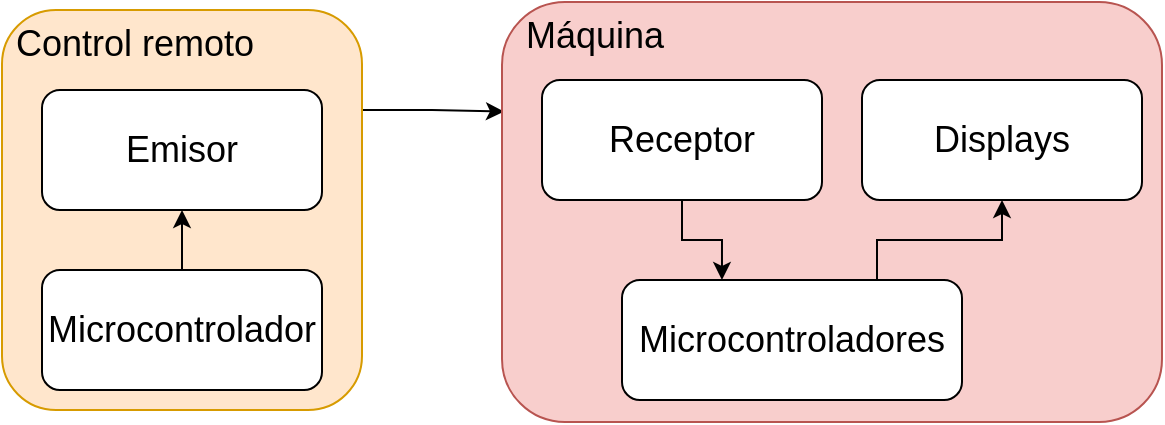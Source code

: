 <mxfile version="21.6.5" type="device">
  <diagram name="Page-1" id="iIeQYk8Ec7GAi2xhFV9x">
    <mxGraphModel dx="1055" dy="616" grid="1" gridSize="10" guides="1" tooltips="1" connect="1" arrows="1" fold="1" page="1" pageScale="1" pageWidth="850" pageHeight="1100" math="0" shadow="0">
      <root>
        <mxCell id="0" />
        <mxCell id="1" parent="0" />
        <mxCell id="WPBDb9YMmMVBLjs6uNiz-7" style="edgeStyle=orthogonalEdgeStyle;rounded=0;orthogonalLoop=1;jettySize=auto;html=1;exitX=1;exitY=0.25;exitDx=0;exitDy=0;entryX=0.003;entryY=0.261;entryDx=0;entryDy=0;entryPerimeter=0;" edge="1" parent="1" source="WPBDb9YMmMVBLjs6uNiz-1" target="WPBDb9YMmMVBLjs6uNiz-6">
          <mxGeometry relative="1" as="geometry" />
        </mxCell>
        <mxCell id="WPBDb9YMmMVBLjs6uNiz-1" value="&amp;nbsp;Control remoto" style="rounded=1;whiteSpace=wrap;html=1;fillColor=#ffe6cc;strokeColor=#d79b00;verticalAlign=top;align=left;fontSize=18;" vertex="1" parent="1">
          <mxGeometry x="140" y="170" width="180" height="200" as="geometry" />
        </mxCell>
        <mxCell id="WPBDb9YMmMVBLjs6uNiz-4" style="edgeStyle=orthogonalEdgeStyle;rounded=0;orthogonalLoop=1;jettySize=auto;html=1;exitX=0.5;exitY=0;exitDx=0;exitDy=0;entryX=0.5;entryY=1;entryDx=0;entryDy=0;" edge="1" parent="1" source="WPBDb9YMmMVBLjs6uNiz-2" target="WPBDb9YMmMVBLjs6uNiz-3">
          <mxGeometry relative="1" as="geometry" />
        </mxCell>
        <mxCell id="WPBDb9YMmMVBLjs6uNiz-2" value="Microcontrolador" style="rounded=1;whiteSpace=wrap;html=1;fontSize=18;" vertex="1" parent="1">
          <mxGeometry x="160" y="300" width="140" height="60" as="geometry" />
        </mxCell>
        <mxCell id="WPBDb9YMmMVBLjs6uNiz-3" value="Emisor" style="rounded=1;whiteSpace=wrap;html=1;fontSize=18;" vertex="1" parent="1">
          <mxGeometry x="160" y="210" width="140" height="60" as="geometry" />
        </mxCell>
        <mxCell id="WPBDb9YMmMVBLjs6uNiz-6" value="&amp;nbsp; Máquina" style="rounded=1;whiteSpace=wrap;html=1;fillColor=#f8cecc;strokeColor=#b85450;verticalAlign=top;align=left;fontSize=18;" vertex="1" parent="1">
          <mxGeometry x="390" y="166" width="330" height="210" as="geometry" />
        </mxCell>
        <mxCell id="WPBDb9YMmMVBLjs6uNiz-12" style="edgeStyle=orthogonalEdgeStyle;rounded=0;orthogonalLoop=1;jettySize=auto;html=1;exitX=0.75;exitY=0;exitDx=0;exitDy=0;" edge="1" parent="1" source="WPBDb9YMmMVBLjs6uNiz-8" target="WPBDb9YMmMVBLjs6uNiz-11">
          <mxGeometry relative="1" as="geometry" />
        </mxCell>
        <mxCell id="WPBDb9YMmMVBLjs6uNiz-8" value="Microcontroladores" style="rounded=1;whiteSpace=wrap;html=1;fontSize=18;" vertex="1" parent="1">
          <mxGeometry x="450" y="305" width="170" height="60" as="geometry" />
        </mxCell>
        <mxCell id="WPBDb9YMmMVBLjs6uNiz-10" style="edgeStyle=orthogonalEdgeStyle;rounded=0;orthogonalLoop=1;jettySize=auto;html=1;exitX=0.5;exitY=1;exitDx=0;exitDy=0;entryX=0.294;entryY=0;entryDx=0;entryDy=0;entryPerimeter=0;" edge="1" parent="1" source="WPBDb9YMmMVBLjs6uNiz-9" target="WPBDb9YMmMVBLjs6uNiz-8">
          <mxGeometry relative="1" as="geometry" />
        </mxCell>
        <mxCell id="WPBDb9YMmMVBLjs6uNiz-9" value="Receptor" style="rounded=1;whiteSpace=wrap;html=1;fontSize=18;" vertex="1" parent="1">
          <mxGeometry x="410" y="205" width="140" height="60" as="geometry" />
        </mxCell>
        <mxCell id="WPBDb9YMmMVBLjs6uNiz-11" value="Displays" style="rounded=1;whiteSpace=wrap;html=1;fontSize=18;" vertex="1" parent="1">
          <mxGeometry x="570" y="205" width="140" height="60" as="geometry" />
        </mxCell>
      </root>
    </mxGraphModel>
  </diagram>
</mxfile>
